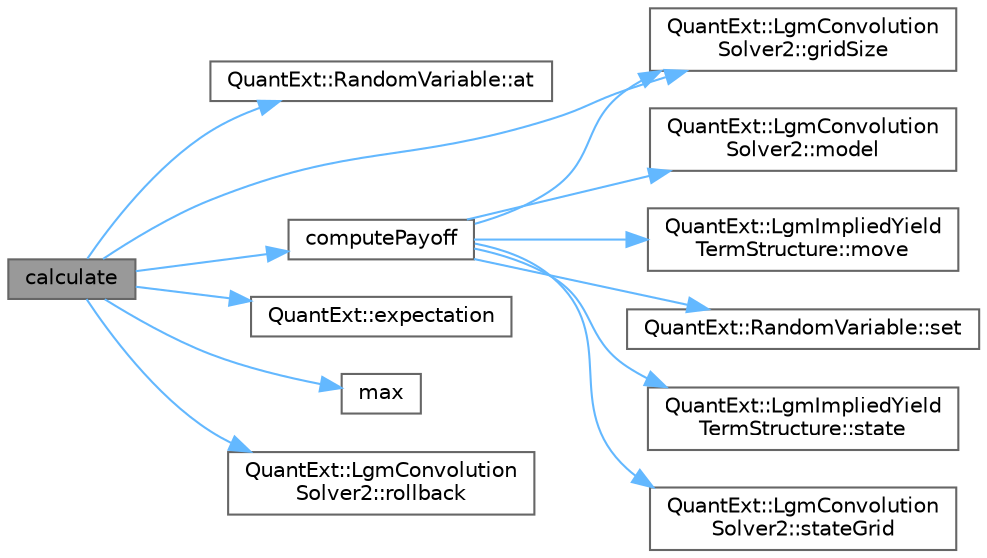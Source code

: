 digraph "calculate"
{
 // INTERACTIVE_SVG=YES
 // LATEX_PDF_SIZE
  bgcolor="transparent";
  edge [fontname=Helvetica,fontsize=10,labelfontname=Helvetica,labelfontsize=10];
  node [fontname=Helvetica,fontsize=10,shape=box,height=0.2,width=0.4];
  rankdir="LR";
  Node1 [label="calculate",height=0.2,width=0.4,color="gray40", fillcolor="grey60", style="filled", fontcolor="black",tooltip=" "];
  Node1 -> Node2 [color="steelblue1",style="solid"];
  Node2 [label="QuantExt::RandomVariable::at",height=0.2,width=0.4,color="grey40", fillcolor="white", style="filled",URL="C:/dev/ORE/documentation/QuantExt/doc/quantext.tag$struct_quant_ext_1_1_random_variable.html#a52b7b894964a2a061ce79c386c3e3e8f",tooltip=" "];
  Node1 -> Node3 [color="steelblue1",style="solid"];
  Node3 [label="computePayoff",height=0.2,width=0.4,color="grey40", fillcolor="white", style="filled",URL="$classore_1_1data_1_1_numeric_lgm_risk_participation_agreement_engine_t_lock.html#ada6eeb1ae6f2ac5e09c8d1fee92fe3e8",tooltip=" "];
  Node3 -> Node4 [color="steelblue1",style="solid"];
  Node4 [label="QuantExt::LgmConvolution\lSolver2::gridSize",height=0.2,width=0.4,color="grey40", fillcolor="white", style="filled",URL="C:/dev/ORE/documentation/QuantExt/doc/quantext.tag$class_quant_ext_1_1_lgm_convolution_solver2.html#afaaf32c43925e8a0f85bbba660146b8d",tooltip=" "];
  Node3 -> Node5 [color="steelblue1",style="solid"];
  Node5 [label="QuantExt::LgmConvolution\lSolver2::model",height=0.2,width=0.4,color="grey40", fillcolor="white", style="filled",URL="C:/dev/ORE/documentation/QuantExt/doc/quantext.tag$class_quant_ext_1_1_lgm_convolution_solver2.html#a050ea6a9d5bc55b5d766f615d91e257a",tooltip=" "];
  Node3 -> Node6 [color="steelblue1",style="solid"];
  Node6 [label="QuantExt::LgmImpliedYield\lTermStructure::move",height=0.2,width=0.4,color="grey40", fillcolor="white", style="filled",URL="C:/dev/ORE/documentation/QuantExt/doc/quantext.tag$class_quant_ext_1_1_lgm_implied_yield_term_structure.html#a3ae2f779ff33d0951ec8b6ddebadbfeb",tooltip=" "];
  Node3 -> Node7 [color="steelblue1",style="solid"];
  Node7 [label="QuantExt::RandomVariable::set",height=0.2,width=0.4,color="grey40", fillcolor="white", style="filled",URL="C:/dev/ORE/documentation/QuantExt/doc/quantext.tag$struct_quant_ext_1_1_random_variable.html#a75713b8a30134b04462eccc5d2cd1d2e",tooltip=" "];
  Node3 -> Node8 [color="steelblue1",style="solid"];
  Node8 [label="QuantExt::LgmImpliedYield\lTermStructure::state",height=0.2,width=0.4,color="grey40", fillcolor="white", style="filled",URL="C:/dev/ORE/documentation/QuantExt/doc/quantext.tag$class_quant_ext_1_1_lgm_implied_yield_term_structure.html#a1375e0ff369b9493a8e6e24d16b086de",tooltip=" "];
  Node3 -> Node9 [color="steelblue1",style="solid"];
  Node9 [label="QuantExt::LgmConvolution\lSolver2::stateGrid",height=0.2,width=0.4,color="grey40", fillcolor="white", style="filled",URL="C:/dev/ORE/documentation/QuantExt/doc/quantext.tag$class_quant_ext_1_1_lgm_convolution_solver2.html#ad83fd8f4a99f30bee5b71ec156941d4a",tooltip=" "];
  Node1 -> Node10 [color="steelblue1",style="solid"];
  Node10 [label="QuantExt::expectation",height=0.2,width=0.4,color="grey40", fillcolor="white", style="filled",URL="C:/dev/ORE/documentation/QuantExt/doc/quantext.tag$namespace_quant_ext.html#a8c7149e5256e71f377e1810576ac6b4c",tooltip=" "];
  Node1 -> Node4 [color="steelblue1",style="solid"];
  Node1 -> Node11 [color="steelblue1",style="solid"];
  Node11 [label="max",height=0.2,width=0.4,color="grey40", fillcolor="white", style="filled",URL="C:/dev/ORE/documentation/QuantExt/doc/quantext.tag$namespace_quant_ext.html#a0780e43df89be3d7f7671eca2418cdd1",tooltip=" "];
  Node1 -> Node12 [color="steelblue1",style="solid"];
  Node12 [label="QuantExt::LgmConvolution\lSolver2::rollback",height=0.2,width=0.4,color="grey40", fillcolor="white", style="filled",URL="C:/dev/ORE/documentation/QuantExt/doc/quantext.tag$class_quant_ext_1_1_lgm_convolution_solver2.html#a3f3971be25680a745b28f6fce69d31b6",tooltip=" "];
}
